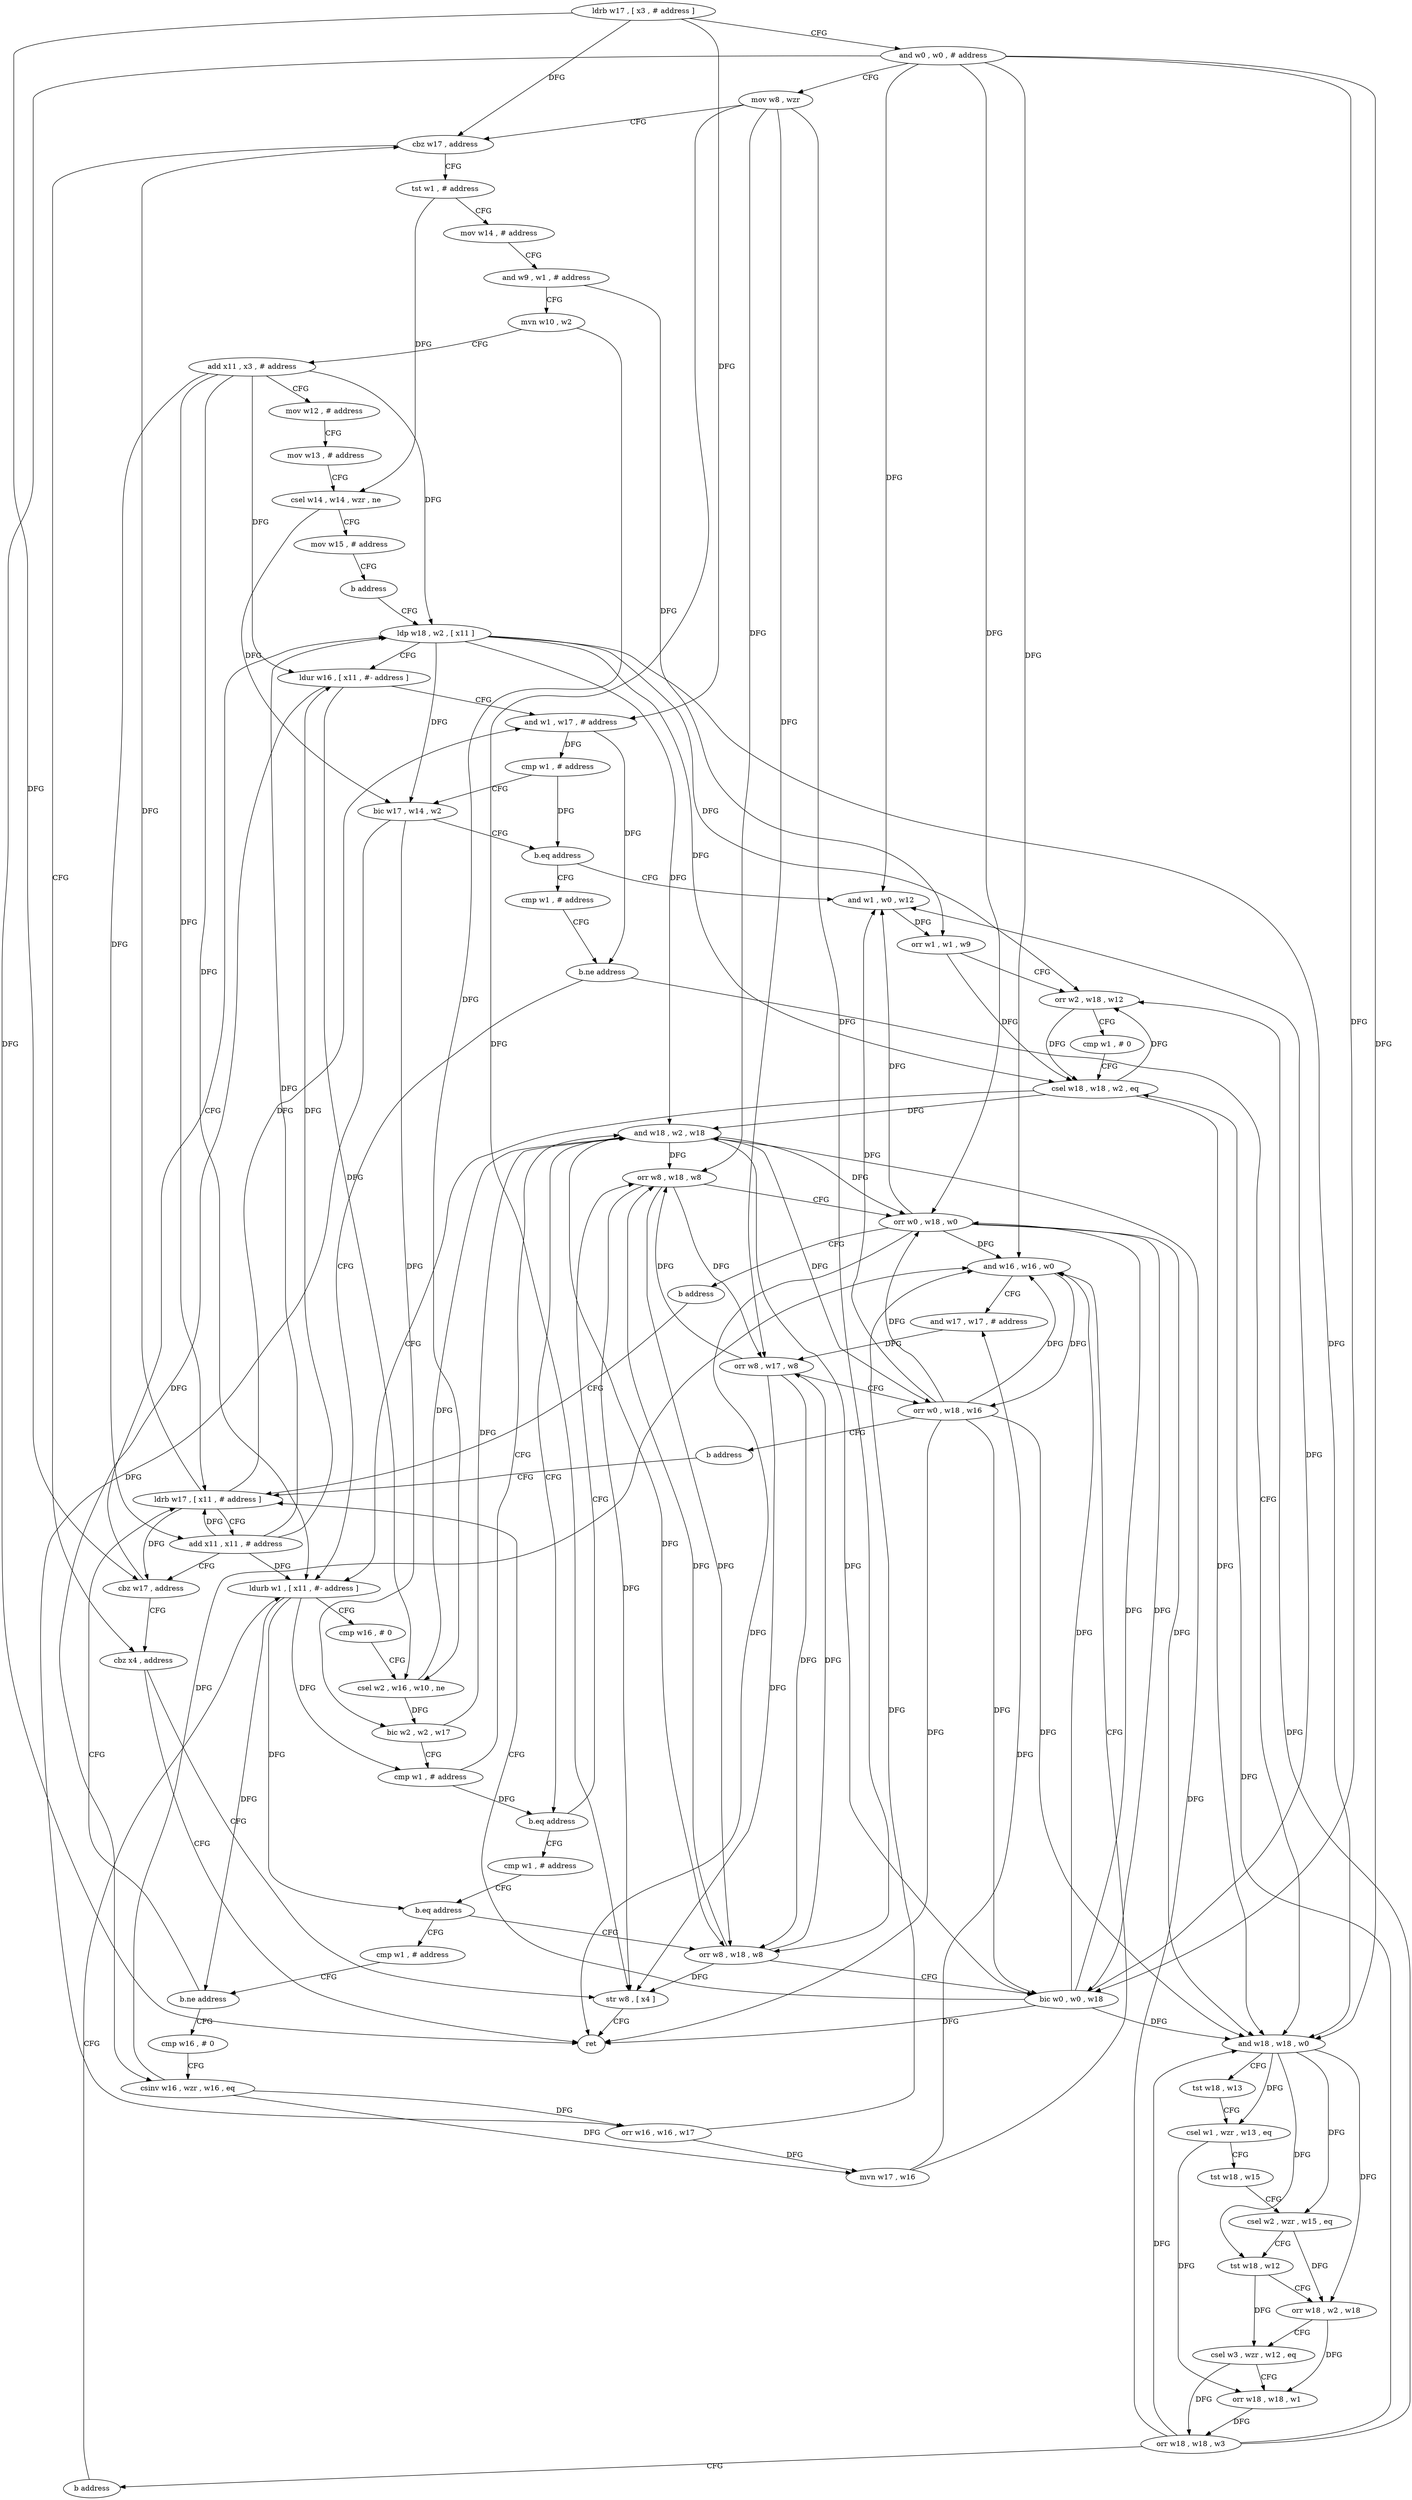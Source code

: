 digraph "func" {
"4246404" [label = "ldrb w17 , [ x3 , # address ]" ]
"4246408" [label = "and w0 , w0 , # address" ]
"4246412" [label = "mov w8 , wzr" ]
"4246416" [label = "cbz w17 , address" ]
"4246668" [label = "cbz x4 , address" ]
"4246420" [label = "tst w1 , # address" ]
"4246676" [label = "ret" ]
"4246672" [label = "str w8 , [ x4 ]" ]
"4246424" [label = "mov w14 , # address" ]
"4246428" [label = "and w9 , w1 , # address" ]
"4246432" [label = "mvn w10 , w2" ]
"4246436" [label = "add x11 , x3 , # address" ]
"4246440" [label = "mov w12 , # address" ]
"4246444" [label = "mov w13 , # address" ]
"4246448" [label = "csel w14 , w14 , wzr , ne" ]
"4246452" [label = "mov w15 , # address" ]
"4246456" [label = "b address" ]
"4246480" [label = "ldp w18 , w2 , [ x11 ]" ]
"4246484" [label = "ldur w16 , [ x11 , #- address ]" ]
"4246488" [label = "and w1 , w17 , # address" ]
"4246492" [label = "cmp w1 , # address" ]
"4246496" [label = "bic w17 , w14 , w2" ]
"4246500" [label = "b.eq address" ]
"4246556" [label = "and w1 , w0 , w12" ]
"4246504" [label = "cmp w1 , # address" ]
"4246560" [label = "orr w1 , w1 , w9" ]
"4246564" [label = "orr w2 , w18 , w12" ]
"4246568" [label = "cmp w1 , # 0" ]
"4246572" [label = "csel w18 , w18 , w2 , eq" ]
"4246576" [label = "ldurb w1 , [ x11 , #- address ]" ]
"4246508" [label = "b.ne address" ]
"4246512" [label = "and w18 , w18 , w0" ]
"4246656" [label = "orr w8 , w18 , w8" ]
"4246660" [label = "orr w0 , w18 , w0" ]
"4246664" [label = "b address" ]
"4246468" [label = "ldrb w17 , [ x11 , # address ]" ]
"4246604" [label = "cmp w1 , # address" ]
"4246608" [label = "b.eq address" ]
"4246460" [label = "orr w8 , w18 , w8" ]
"4246612" [label = "cmp w1 , # address" ]
"4246580" [label = "cmp w16 , # 0" ]
"4246584" [label = "csel w2 , w16 , w10 , ne" ]
"4246588" [label = "bic w2 , w2 , w17" ]
"4246592" [label = "cmp w1 , # address" ]
"4246596" [label = "and w18 , w2 , w18" ]
"4246600" [label = "b.eq address" ]
"4246516" [label = "tst w18 , w13" ]
"4246520" [label = "csel w1 , wzr , w13 , eq" ]
"4246524" [label = "tst w18 , w15" ]
"4246528" [label = "csel w2 , wzr , w15 , eq" ]
"4246532" [label = "tst w18 , w12" ]
"4246536" [label = "orr w18 , w2 , w18" ]
"4246540" [label = "csel w3 , wzr , w12 , eq" ]
"4246544" [label = "orr w18 , w18 , w1" ]
"4246548" [label = "orr w18 , w18 , w3" ]
"4246552" [label = "b address" ]
"4246472" [label = "add x11 , x11 , # address" ]
"4246476" [label = "cbz w17 , address" ]
"4246464" [label = "bic w0 , w0 , w18" ]
"4246616" [label = "b.ne address" ]
"4246620" [label = "cmp w16 , # 0" ]
"4246624" [label = "csinv w16 , wzr , w16 , eq" ]
"4246628" [label = "orr w16 , w16 , w17" ]
"4246632" [label = "mvn w17 , w16" ]
"4246636" [label = "and w16 , w16 , w0" ]
"4246640" [label = "and w17 , w17 , # address" ]
"4246644" [label = "orr w8 , w17 , w8" ]
"4246648" [label = "orr w0 , w18 , w16" ]
"4246652" [label = "b address" ]
"4246404" -> "4246408" [ label = "CFG" ]
"4246404" -> "4246416" [ label = "DFG" ]
"4246404" -> "4246488" [ label = "DFG" ]
"4246404" -> "4246476" [ label = "DFG" ]
"4246408" -> "4246412" [ label = "CFG" ]
"4246408" -> "4246676" [ label = "DFG" ]
"4246408" -> "4246556" [ label = "DFG" ]
"4246408" -> "4246512" [ label = "DFG" ]
"4246408" -> "4246660" [ label = "DFG" ]
"4246408" -> "4246464" [ label = "DFG" ]
"4246408" -> "4246636" [ label = "DFG" ]
"4246412" -> "4246416" [ label = "CFG" ]
"4246412" -> "4246672" [ label = "DFG" ]
"4246412" -> "4246656" [ label = "DFG" ]
"4246412" -> "4246460" [ label = "DFG" ]
"4246412" -> "4246644" [ label = "DFG" ]
"4246416" -> "4246668" [ label = "CFG" ]
"4246416" -> "4246420" [ label = "CFG" ]
"4246668" -> "4246676" [ label = "CFG" ]
"4246668" -> "4246672" [ label = "CFG" ]
"4246420" -> "4246424" [ label = "CFG" ]
"4246420" -> "4246448" [ label = "DFG" ]
"4246672" -> "4246676" [ label = "CFG" ]
"4246424" -> "4246428" [ label = "CFG" ]
"4246428" -> "4246432" [ label = "CFG" ]
"4246428" -> "4246560" [ label = "DFG" ]
"4246432" -> "4246436" [ label = "CFG" ]
"4246432" -> "4246584" [ label = "DFG" ]
"4246436" -> "4246440" [ label = "CFG" ]
"4246436" -> "4246480" [ label = "DFG" ]
"4246436" -> "4246484" [ label = "DFG" ]
"4246436" -> "4246576" [ label = "DFG" ]
"4246436" -> "4246468" [ label = "DFG" ]
"4246436" -> "4246472" [ label = "DFG" ]
"4246440" -> "4246444" [ label = "CFG" ]
"4246444" -> "4246448" [ label = "CFG" ]
"4246448" -> "4246452" [ label = "CFG" ]
"4246448" -> "4246496" [ label = "DFG" ]
"4246452" -> "4246456" [ label = "CFG" ]
"4246456" -> "4246480" [ label = "CFG" ]
"4246480" -> "4246484" [ label = "CFG" ]
"4246480" -> "4246564" [ label = "DFG" ]
"4246480" -> "4246572" [ label = "DFG" ]
"4246480" -> "4246512" [ label = "DFG" ]
"4246480" -> "4246596" [ label = "DFG" ]
"4246480" -> "4246496" [ label = "DFG" ]
"4246484" -> "4246488" [ label = "CFG" ]
"4246484" -> "4246584" [ label = "DFG" ]
"4246484" -> "4246624" [ label = "DFG" ]
"4246488" -> "4246492" [ label = "DFG" ]
"4246488" -> "4246508" [ label = "DFG" ]
"4246492" -> "4246496" [ label = "CFG" ]
"4246492" -> "4246500" [ label = "DFG" ]
"4246496" -> "4246500" [ label = "CFG" ]
"4246496" -> "4246588" [ label = "DFG" ]
"4246496" -> "4246628" [ label = "DFG" ]
"4246500" -> "4246556" [ label = "CFG" ]
"4246500" -> "4246504" [ label = "CFG" ]
"4246556" -> "4246560" [ label = "DFG" ]
"4246504" -> "4246508" [ label = "CFG" ]
"4246560" -> "4246564" [ label = "CFG" ]
"4246560" -> "4246572" [ label = "DFG" ]
"4246564" -> "4246568" [ label = "CFG" ]
"4246564" -> "4246572" [ label = "DFG" ]
"4246568" -> "4246572" [ label = "CFG" ]
"4246572" -> "4246576" [ label = "CFG" ]
"4246572" -> "4246564" [ label = "DFG" ]
"4246572" -> "4246512" [ label = "DFG" ]
"4246572" -> "4246596" [ label = "DFG" ]
"4246576" -> "4246580" [ label = "CFG" ]
"4246576" -> "4246592" [ label = "DFG" ]
"4246576" -> "4246608" [ label = "DFG" ]
"4246576" -> "4246616" [ label = "DFG" ]
"4246508" -> "4246576" [ label = "CFG" ]
"4246508" -> "4246512" [ label = "CFG" ]
"4246512" -> "4246516" [ label = "CFG" ]
"4246512" -> "4246520" [ label = "DFG" ]
"4246512" -> "4246528" [ label = "DFG" ]
"4246512" -> "4246532" [ label = "DFG" ]
"4246512" -> "4246536" [ label = "DFG" ]
"4246656" -> "4246660" [ label = "CFG" ]
"4246656" -> "4246672" [ label = "DFG" ]
"4246656" -> "4246460" [ label = "DFG" ]
"4246656" -> "4246644" [ label = "DFG" ]
"4246660" -> "4246664" [ label = "CFG" ]
"4246660" -> "4246556" [ label = "DFG" ]
"4246660" -> "4246512" [ label = "DFG" ]
"4246660" -> "4246676" [ label = "DFG" ]
"4246660" -> "4246464" [ label = "DFG" ]
"4246660" -> "4246636" [ label = "DFG" ]
"4246664" -> "4246468" [ label = "CFG" ]
"4246468" -> "4246472" [ label = "CFG" ]
"4246468" -> "4246416" [ label = "DFG" ]
"4246468" -> "4246488" [ label = "DFG" ]
"4246468" -> "4246476" [ label = "DFG" ]
"4246604" -> "4246608" [ label = "CFG" ]
"4246608" -> "4246460" [ label = "CFG" ]
"4246608" -> "4246612" [ label = "CFG" ]
"4246460" -> "4246464" [ label = "CFG" ]
"4246460" -> "4246672" [ label = "DFG" ]
"4246460" -> "4246656" [ label = "DFG" ]
"4246460" -> "4246644" [ label = "DFG" ]
"4246612" -> "4246616" [ label = "CFG" ]
"4246580" -> "4246584" [ label = "CFG" ]
"4246584" -> "4246588" [ label = "DFG" ]
"4246584" -> "4246596" [ label = "DFG" ]
"4246588" -> "4246592" [ label = "CFG" ]
"4246588" -> "4246596" [ label = "DFG" ]
"4246592" -> "4246596" [ label = "CFG" ]
"4246592" -> "4246600" [ label = "DFG" ]
"4246596" -> "4246600" [ label = "CFG" ]
"4246596" -> "4246656" [ label = "DFG" ]
"4246596" -> "4246660" [ label = "DFG" ]
"4246596" -> "4246460" [ label = "DFG" ]
"4246596" -> "4246464" [ label = "DFG" ]
"4246596" -> "4246648" [ label = "DFG" ]
"4246600" -> "4246656" [ label = "CFG" ]
"4246600" -> "4246604" [ label = "CFG" ]
"4246516" -> "4246520" [ label = "CFG" ]
"4246520" -> "4246524" [ label = "CFG" ]
"4246520" -> "4246544" [ label = "DFG" ]
"4246524" -> "4246528" [ label = "CFG" ]
"4246528" -> "4246532" [ label = "CFG" ]
"4246528" -> "4246536" [ label = "DFG" ]
"4246532" -> "4246536" [ label = "CFG" ]
"4246532" -> "4246540" [ label = "DFG" ]
"4246536" -> "4246540" [ label = "CFG" ]
"4246536" -> "4246544" [ label = "DFG" ]
"4246540" -> "4246544" [ label = "CFG" ]
"4246540" -> "4246548" [ label = "DFG" ]
"4246544" -> "4246548" [ label = "DFG" ]
"4246548" -> "4246552" [ label = "CFG" ]
"4246548" -> "4246564" [ label = "DFG" ]
"4246548" -> "4246572" [ label = "DFG" ]
"4246548" -> "4246596" [ label = "DFG" ]
"4246548" -> "4246512" [ label = "DFG" ]
"4246552" -> "4246576" [ label = "CFG" ]
"4246472" -> "4246476" [ label = "CFG" ]
"4246472" -> "4246480" [ label = "DFG" ]
"4246472" -> "4246484" [ label = "DFG" ]
"4246472" -> "4246576" [ label = "DFG" ]
"4246472" -> "4246468" [ label = "DFG" ]
"4246476" -> "4246668" [ label = "CFG" ]
"4246476" -> "4246480" [ label = "CFG" ]
"4246464" -> "4246468" [ label = "CFG" ]
"4246464" -> "4246556" [ label = "DFG" ]
"4246464" -> "4246512" [ label = "DFG" ]
"4246464" -> "4246660" [ label = "DFG" ]
"4246464" -> "4246676" [ label = "DFG" ]
"4246464" -> "4246636" [ label = "DFG" ]
"4246616" -> "4246468" [ label = "CFG" ]
"4246616" -> "4246620" [ label = "CFG" ]
"4246620" -> "4246624" [ label = "CFG" ]
"4246624" -> "4246628" [ label = "DFG" ]
"4246624" -> "4246632" [ label = "DFG" ]
"4246624" -> "4246636" [ label = "DFG" ]
"4246628" -> "4246632" [ label = "DFG" ]
"4246628" -> "4246636" [ label = "DFG" ]
"4246632" -> "4246636" [ label = "CFG" ]
"4246632" -> "4246640" [ label = "DFG" ]
"4246636" -> "4246640" [ label = "CFG" ]
"4246636" -> "4246648" [ label = "DFG" ]
"4246640" -> "4246644" [ label = "DFG" ]
"4246644" -> "4246648" [ label = "CFG" ]
"4246644" -> "4246672" [ label = "DFG" ]
"4246644" -> "4246656" [ label = "DFG" ]
"4246644" -> "4246460" [ label = "DFG" ]
"4246648" -> "4246652" [ label = "CFG" ]
"4246648" -> "4246556" [ label = "DFG" ]
"4246648" -> "4246512" [ label = "DFG" ]
"4246648" -> "4246660" [ label = "DFG" ]
"4246648" -> "4246636" [ label = "DFG" ]
"4246648" -> "4246676" [ label = "DFG" ]
"4246648" -> "4246464" [ label = "DFG" ]
"4246652" -> "4246468" [ label = "CFG" ]
}
